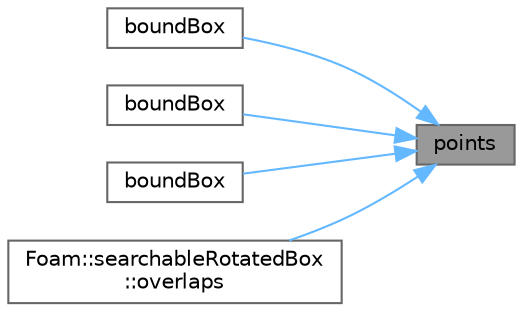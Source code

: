 digraph "points"
{
 // LATEX_PDF_SIZE
  bgcolor="transparent";
  edge [fontname=Helvetica,fontsize=10,labelfontname=Helvetica,labelfontsize=10];
  node [fontname=Helvetica,fontsize=10,shape=box,height=0.2,width=0.4];
  rankdir="RL";
  Node1 [id="Node000001",label="points",height=0.2,width=0.4,color="gray40", fillcolor="grey60", style="filled", fontcolor="black",tooltip=" "];
  Node1 -> Node2 [id="edge1_Node000001_Node000002",dir="back",color="steelblue1",style="solid",tooltip=" "];
  Node2 [id="Node000002",label="boundBox",height=0.2,width=0.4,color="grey40", fillcolor="white", style="filled",URL="$classFoam_1_1boundBox.html#ab53abb0736974ac368e11fa901556793",tooltip=" "];
  Node1 -> Node3 [id="edge2_Node000001_Node000003",dir="back",color="steelblue1",style="solid",tooltip=" "];
  Node3 [id="Node000003",label="boundBox",height=0.2,width=0.4,color="grey40", fillcolor="white", style="filled",URL="$classFoam_1_1boundBox.html#ad4d13bf6c30ed73911e9866e11a80d79",tooltip=" "];
  Node1 -> Node4 [id="edge3_Node000001_Node000004",dir="back",color="steelblue1",style="solid",tooltip=" "];
  Node4 [id="Node000004",label="boundBox",height=0.2,width=0.4,color="grey40", fillcolor="white", style="filled",URL="$classFoam_1_1boundBox.html#a6eac5fd16db61a04af4852cadb222bf4",tooltip=" "];
  Node1 -> Node5 [id="edge4_Node000001_Node000005",dir="back",color="steelblue1",style="solid",tooltip=" "];
  Node5 [id="Node000005",label="Foam::searchableRotatedBox\l::overlaps",height=0.2,width=0.4,color="grey40", fillcolor="white", style="filled",URL="$classFoam_1_1searchableRotatedBox.html#a3551e1f2a2837eb8b79493199f8e89f8",tooltip=" "];
}
